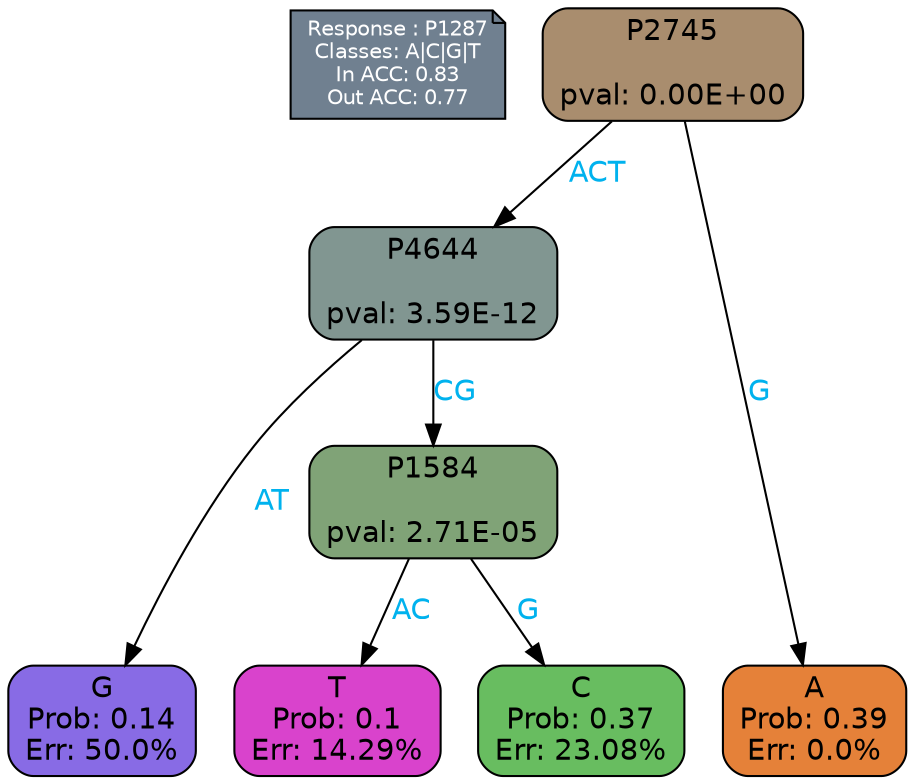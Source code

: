 digraph Tree {
node [shape=box, style="filled, rounded", color="black", fontname=helvetica] ;
graph [ranksep=equally, splines=polylines, bgcolor=transparent, dpi=600] ;
edge [fontname=helvetica] ;
LEGEND [label="Response : P1287
Classes: A|C|G|T
In ACC: 0.83
Out ACC: 0.77
",shape=note,align=left,style=filled,fillcolor="slategray",fontcolor="white",fontsize=10];1 [label="P2745

pval: 0.00E+00", fillcolor="#a98d6e"] ;
2 [label="P4644

pval: 3.59E-12", fillcolor="#819691"] ;
3 [label="G
Prob: 0.14
Err: 50.0%", fillcolor="#886be5"] ;
4 [label="P1584

pval: 2.71E-05", fillcolor="#80a377"] ;
5 [label="T
Prob: 0.1
Err: 14.29%", fillcolor="#d943cc"] ;
6 [label="C
Prob: 0.37
Err: 23.08%", fillcolor="#68bd60"] ;
7 [label="A
Prob: 0.39
Err: 0.0%", fillcolor="#e58139"] ;
1 -> 2 [label="ACT",fontcolor=deepskyblue2] ;
1 -> 7 [label="G",fontcolor=deepskyblue2] ;
2 -> 3 [label="AT",fontcolor=deepskyblue2] ;
2 -> 4 [label="CG",fontcolor=deepskyblue2] ;
4 -> 5 [label="AC",fontcolor=deepskyblue2] ;
4 -> 6 [label="G",fontcolor=deepskyblue2] ;
{rank = same; 3;5;6;7;}{rank = same; LEGEND;1;}}